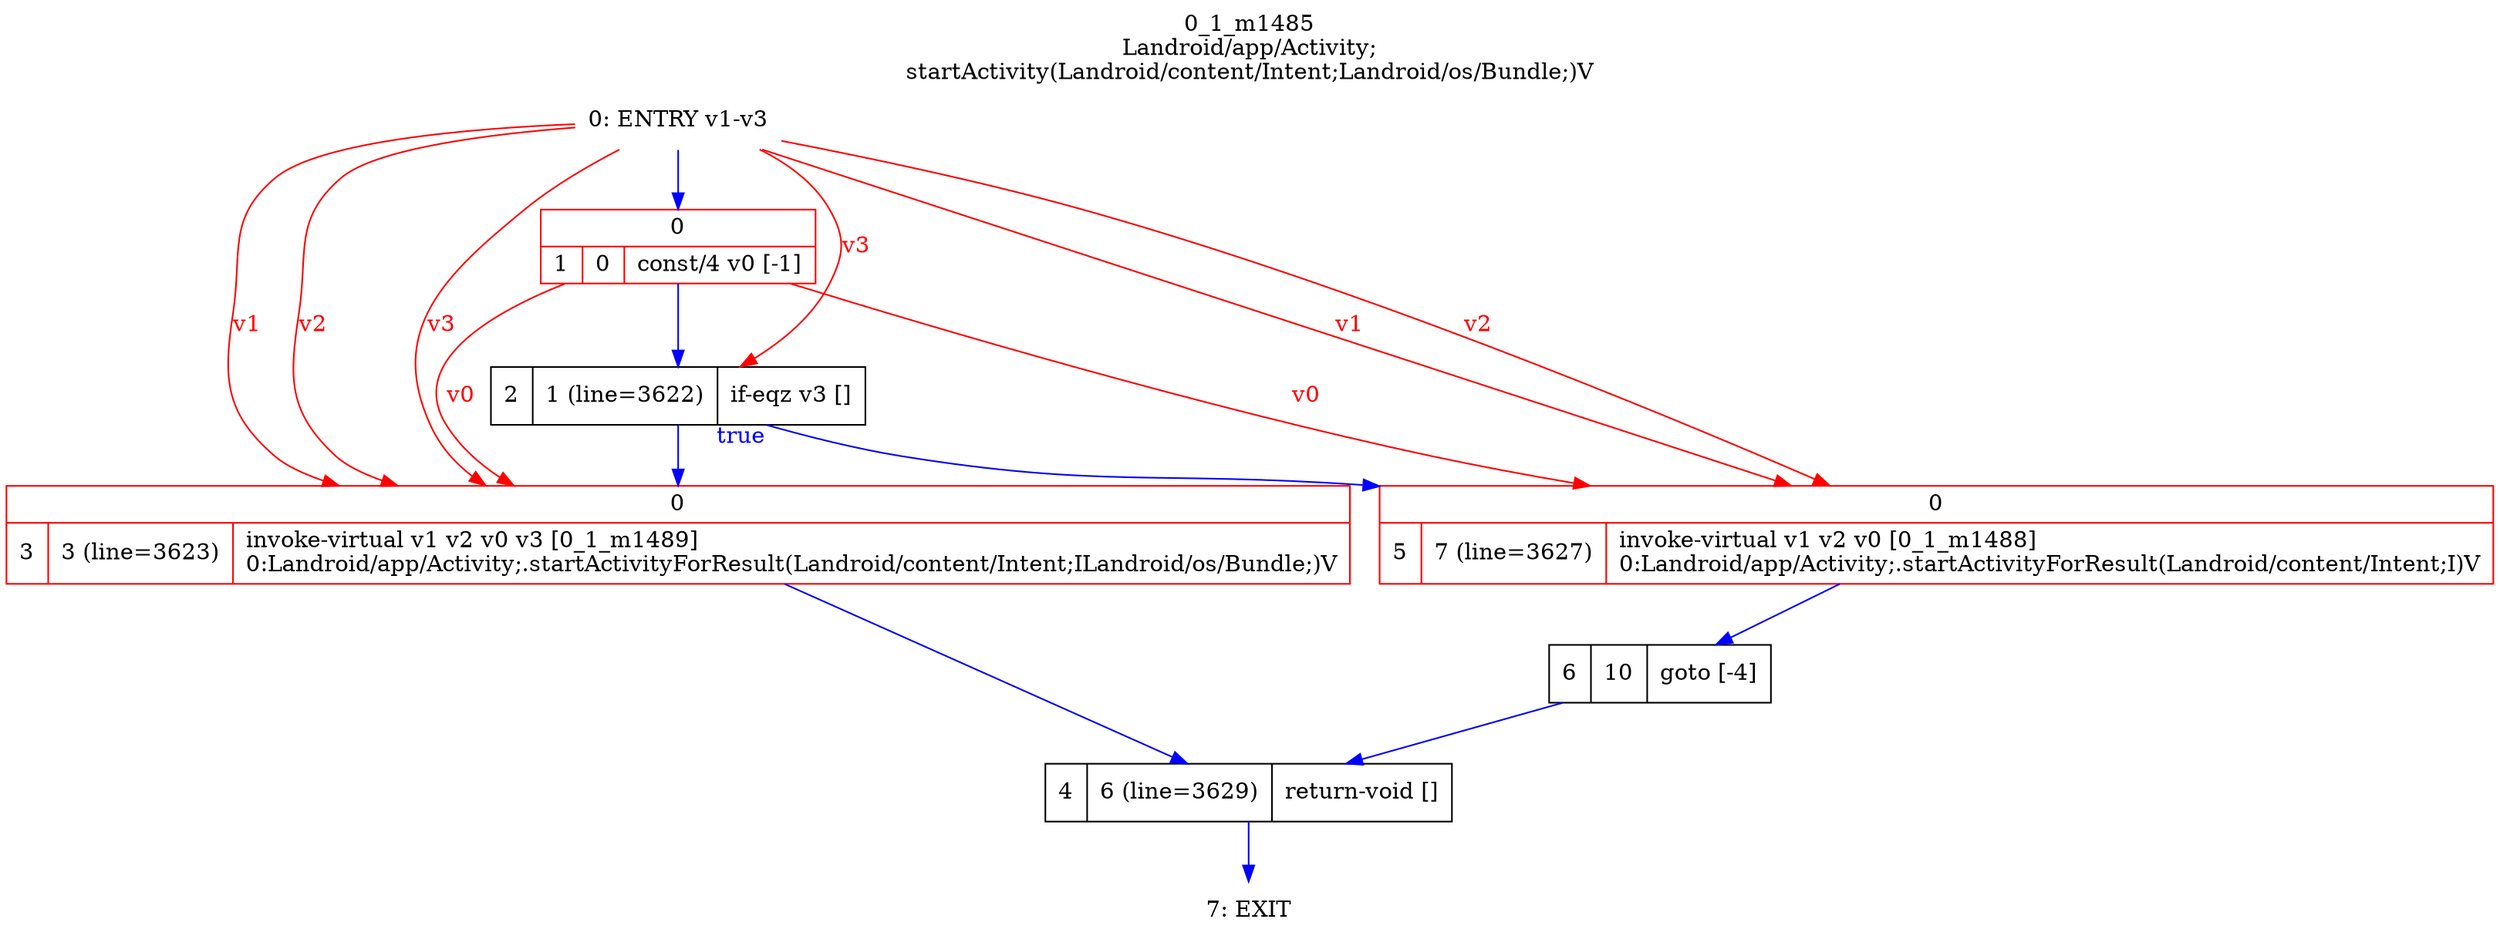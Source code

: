 digraph G {
rankdir=UD;
labelloc=t;
label="0_1_m1485\nLandroid/app/Activity;
startActivity(Landroid/content/Intent;Landroid/os/Bundle;)V";
0[label="0: ENTRY v1-v3",shape=plaintext];
1[label="{0|{1|0|const/4 v0 [-1]\l}}",shape=record, color=red];
2[label="2|1 (line=3622)|if-eqz v3 []\l",shape=record];
3[label="{0|{3|3 (line=3623)|invoke-virtual v1 v2 v0 v3 [0_1_m1489]\l0:Landroid/app/Activity;.startActivityForResult(Landroid/content/Intent;ILandroid/os/Bundle;)V\l}}",shape=record,URL="0_1_m1489.dot", color=red];
4[label="4|6 (line=3629)|return-void []\l",shape=record];
5[label="{0|{5|7 (line=3627)|invoke-virtual v1 v2 v0 [0_1_m1488]\l0:Landroid/app/Activity;.startActivityForResult(Landroid/content/Intent;I)V\l}}",shape=record,URL="0_1_m1488.dot", color=red];
6[label="6|10|goto [-4]\l",shape=record];
7[label="7: EXIT",shape=plaintext];
0->1 [color=blue, fontcolor=blue,weight=100, taillabel=""];
1->2 [color=blue, fontcolor=blue,weight=100, taillabel=""];
2->5 [color=blue, fontcolor=blue,weight=10, taillabel="true"];
2->3 [color=blue, fontcolor=blue,weight=100, taillabel=""];
3->4 [color=blue, fontcolor=blue,weight=100, taillabel=""];
4->7 [color=blue, fontcolor=blue,weight=100, taillabel=""];
5->6 [color=blue, fontcolor=blue,weight=100, taillabel=""];
6->4 [color=blue, fontcolor=blue,weight=100, taillabel=""];
0->2 [color=red, fontcolor=red, label="v3"];
0->3 [color=red, fontcolor=red, label="v1"];
0->3 [color=red, fontcolor=red, label="v2"];
0->3 [color=red, fontcolor=red, label="v3"];
1->3 [color=red, fontcolor=red, label="v0"];
0->5 [color=red, fontcolor=red, label="v1"];
0->5 [color=red, fontcolor=red, label="v2"];
1->5 [color=red, fontcolor=red, label="v0"];
}
